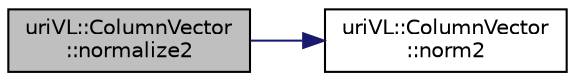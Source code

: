 digraph "uriVL::ColumnVector::normalize2"
{
  edge [fontname="Helvetica",fontsize="10",labelfontname="Helvetica",labelfontsize="10"];
  node [fontname="Helvetica",fontsize="10",shape=record];
  rankdir="LR";
  Node1 [label="uriVL::ColumnVector\l::normalize2",height=0.2,width=0.4,color="black", fillcolor="grey75", style="filled", fontcolor="black"];
  Node1 -> Node2 [color="midnightblue",fontsize="10",style="solid",fontname="Helvetica"];
  Node2 [label="uriVL::ColumnVector\l::norm2",height=0.2,width=0.4,color="black", fillcolor="white", style="filled",URL="$classuriVL_1_1ColumnVector.html#a3b4f1d49919d71e14c5354f629e379ce",tooltip="Returns the Euclidean norm of this vector. "];
}
